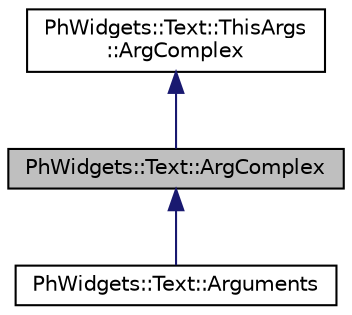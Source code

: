 digraph "PhWidgets::Text::ArgComplex"
{
  edge [fontname="Helvetica",fontsize="10",labelfontname="Helvetica",labelfontsize="10"];
  node [fontname="Helvetica",fontsize="10",shape=record];
  Node0 [label="PhWidgets::Text::ArgComplex",height=0.2,width=0.4,color="black", fillcolor="grey75", style="filled", fontcolor="black"];
  Node1 -> Node0 [dir="back",color="midnightblue",fontsize="10",style="solid",fontname="Helvetica"];
  Node1 [label="PhWidgets::Text::ThisArgs\l::ArgComplex",height=0.2,width=0.4,color="black", fillcolor="white", style="filled",URL="$struct_ph_widgets_1_1_text_1_1_this_args_1_1_arg_complex.html"];
  Node0 -> Node2 [dir="back",color="midnightblue",fontsize="10",style="solid",fontname="Helvetica"];
  Node2 [label="PhWidgets::Text::Arguments",height=0.2,width=0.4,color="black", fillcolor="white", style="filled",URL="$struct_ph_widgets_1_1_text_1_1_arguments.html"];
}
